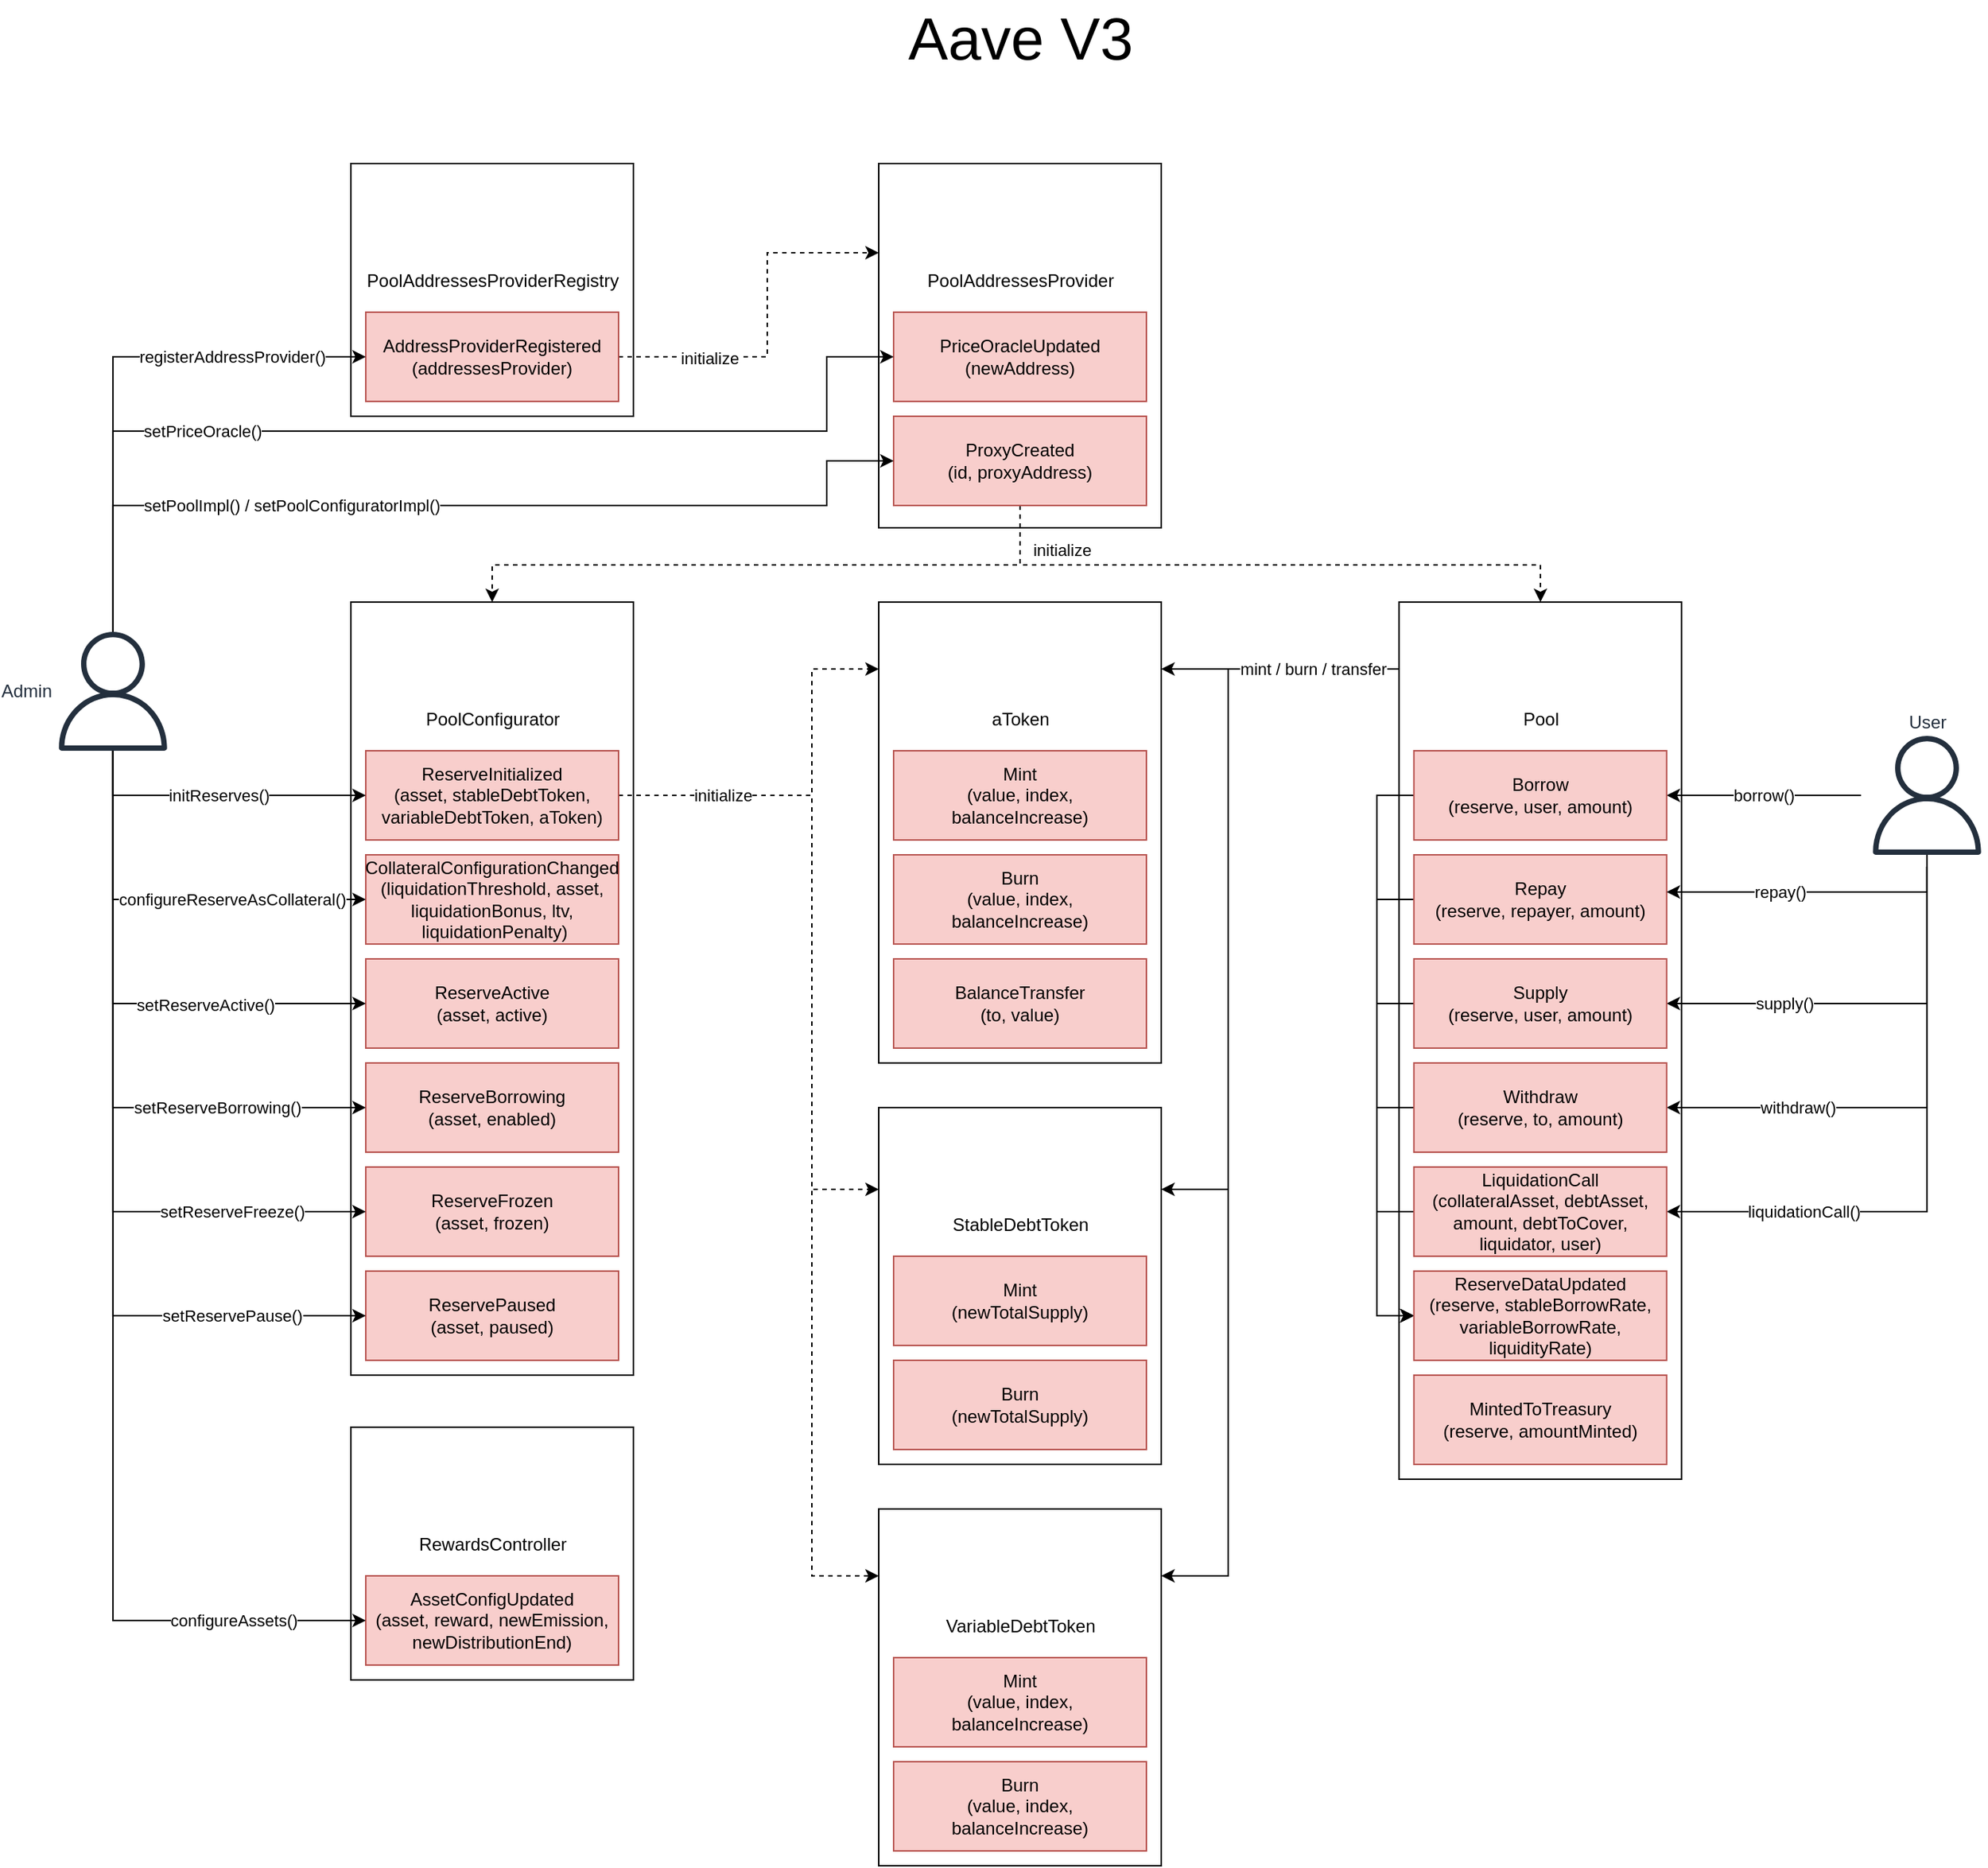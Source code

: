 <mxfile version="20.0.1" type="device"><diagram id="jwRBoVTQfs9EHxPEstVE" name="Page-1"><mxGraphModel dx="3355" dy="1451" grid="1" gridSize="10" guides="1" tooltips="1" connect="1" arrows="1" fold="1" page="1" pageScale="1" pageWidth="850" pageHeight="1100" math="0" shadow="0"><root><mxCell id="0"/><mxCell id="1" parent="0"/><mxCell id="wMXZWVVvUEQ5gDxMCwh8-51" style="edgeStyle=orthogonalEdgeStyle;rounded=0;orthogonalLoop=1;jettySize=auto;html=1;" edge="1" parent="1" source="-PCFerJ0oYIpC7_W0P6a-34" target="wMXZWVVvUEQ5gDxMCwh8-20"><mxGeometry relative="1" as="geometry"><Array as="points"><mxPoint x="740" y="570"/><mxPoint x="740" y="570"/></Array></mxGeometry></mxCell><mxCell id="wMXZWVVvUEQ5gDxMCwh8-52" style="edgeStyle=orthogonalEdgeStyle;rounded=0;orthogonalLoop=1;jettySize=auto;html=1;" edge="1" parent="1" source="-PCFerJ0oYIpC7_W0P6a-34" target="wMXZWVVvUEQ5gDxMCwh8-30"><mxGeometry relative="1" as="geometry"><Array as="points"><mxPoint x="660" y="570"/><mxPoint x="660" y="920"/></Array></mxGeometry></mxCell><mxCell id="wMXZWVVvUEQ5gDxMCwh8-53" style="edgeStyle=orthogonalEdgeStyle;rounded=0;orthogonalLoop=1;jettySize=auto;html=1;" edge="1" parent="1" source="-PCFerJ0oYIpC7_W0P6a-34" target="wMXZWVVvUEQ5gDxMCwh8-36"><mxGeometry relative="1" as="geometry"><Array as="points"><mxPoint x="660" y="570"/><mxPoint x="660" y="1180"/></Array></mxGeometry></mxCell><mxCell id="wMXZWVVvUEQ5gDxMCwh8-56" value="mint / burn / transfer" style="edgeLabel;html=1;align=center;verticalAlign=middle;resizable=0;points=[];" vertex="1" connectable="0" parent="wMXZWVVvUEQ5gDxMCwh8-53"><mxGeometry x="-0.776" relative="1" as="geometry"><mxPoint x="28" as="offset"/></mxGeometry></mxCell><mxCell id="-PCFerJ0oYIpC7_W0P6a-34" value="" style="rounded=0;whiteSpace=wrap;html=1;" parent="1" vertex="1"><mxGeometry x="774.88" y="525" width="190" height="590" as="geometry"/></mxCell><mxCell id="-PCFerJ0oYIpC7_W0P6a-4" value="Pool" style="shape=image;html=1;verticalAlign=top;verticalLabelPosition=bottom;labelBackgroundColor=#ffffff;imageAspect=0;aspect=fixed;image=https://cdn2.iconfinder.com/data/icons/essential-web-4/50/content-form-contract-article-paper-128.png" parent="1" vertex="1"><mxGeometry x="842.38" y="535" width="55" height="55" as="geometry"/></mxCell><mxCell id="wMXZWVVvUEQ5gDxMCwh8-45" style="edgeStyle=orthogonalEdgeStyle;rounded=0;orthogonalLoop=1;jettySize=auto;html=1;entryX=0;entryY=0.5;entryDx=0;entryDy=0;" edge="1" parent="1" source="-PCFerJ0oYIpC7_W0P6a-10" target="wMXZWVVvUEQ5gDxMCwh8-1"><mxGeometry relative="1" as="geometry"><Array as="points"><mxPoint x="760" y="725"/><mxPoint x="760" y="1005"/></Array></mxGeometry></mxCell><mxCell id="-PCFerJ0oYIpC7_W0P6a-10" value="Repay&lt;br&gt;(reserve, repayer, amount)" style="rounded=0;whiteSpace=wrap;html=1;fillColor=#f8cecc;strokeColor=#b85450;" parent="1" vertex="1"><mxGeometry x="784.88" y="695" width="170" height="60" as="geometry"/></mxCell><mxCell id="-PCFerJ0oYIpC7_W0P6a-5" value="repay()" style="edgeStyle=orthogonalEdgeStyle;rounded=0;orthogonalLoop=1;jettySize=auto;html=1;" parent="1" source="-PCFerJ0oYIpC7_W0P6a-1" edge="1" target="-PCFerJ0oYIpC7_W0P6a-10"><mxGeometry x="0.239" relative="1" as="geometry"><mxPoint x="456.214" y="555" as="sourcePoint"/><mxPoint x="955" y="730" as="targetPoint"/><Array as="points"><mxPoint x="1130" y="720"/></Array><mxPoint as="offset"/></mxGeometry></mxCell><mxCell id="d3XzSMMBE8spD8TDgXzp-18" value="borrow()" style="edgeStyle=orthogonalEdgeStyle;rounded=0;orthogonalLoop=1;jettySize=auto;html=1;endArrow=classic;endFill=1;sourcePerimeterSpacing=8;targetPerimeterSpacing=8;entryX=1;entryY=0.5;entryDx=0;entryDy=0;" parent="1" source="-PCFerJ0oYIpC7_W0P6a-1" target="d3XzSMMBE8spD8TDgXzp-8" edge="1"><mxGeometry relative="1" as="geometry"><Array as="points"/><mxPoint x="954.88" y="645" as="targetPoint"/></mxGeometry></mxCell><mxCell id="d3XzSMMBE8spD8TDgXzp-20" value="liquidationCall()" style="edgeStyle=orthogonalEdgeStyle;rounded=0;orthogonalLoop=1;jettySize=auto;html=1;endArrow=classic;endFill=1;sourcePerimeterSpacing=8;targetPerimeterSpacing=8;" parent="1" source="-PCFerJ0oYIpC7_W0P6a-1" edge="1"><mxGeometry x="0.545" relative="1" as="geometry"><Array as="points"><mxPoint x="1130" y="935"/></Array><mxPoint as="offset"/><mxPoint x="954.88" y="935" as="targetPoint"/></mxGeometry></mxCell><mxCell id="d3XzSMMBE8spD8TDgXzp-21" value="supply()" style="edgeStyle=orthogonalEdgeStyle;rounded=0;orthogonalLoop=1;jettySize=auto;html=1;entryX=1;entryY=0.5;entryDx=0;entryDy=0;endArrow=classic;endFill=1;sourcePerimeterSpacing=8;targetPerimeterSpacing=8;" parent="1" source="-PCFerJ0oYIpC7_W0P6a-1" target="d3XzSMMBE8spD8TDgXzp-17" edge="1"><mxGeometry x="0.409" relative="1" as="geometry"><Array as="points"><mxPoint x="1130" y="795"/></Array><mxPoint as="offset"/></mxGeometry></mxCell><mxCell id="d3XzSMMBE8spD8TDgXzp-25" value="withdraw()" style="edgeStyle=orthogonalEdgeStyle;rounded=0;orthogonalLoop=1;jettySize=auto;html=1;endArrow=classic;endFill=1;sourcePerimeterSpacing=8;targetPerimeterSpacing=8;entryX=1;entryY=0.5;entryDx=0;entryDy=0;" parent="1" source="-PCFerJ0oYIpC7_W0P6a-1" edge="1" target="d3XzSMMBE8spD8TDgXzp-22"><mxGeometry x="0.476" relative="1" as="geometry"><Array as="points"><mxPoint x="1130" y="865"/></Array><mxPoint as="offset"/><mxPoint x="954.88" y="855" as="targetPoint"/></mxGeometry></mxCell><mxCell id="-PCFerJ0oYIpC7_W0P6a-1" value="User" style="sketch=0;outlineConnect=0;fontColor=#232F3E;gradientColor=none;fillColor=#232F3D;strokeColor=none;dashed=0;verticalLabelPosition=top;verticalAlign=bottom;align=center;html=1;fontSize=12;fontStyle=0;aspect=fixed;pointerEvents=1;shape=mxgraph.aws4.user;labelPosition=center;" parent="1" vertex="1"><mxGeometry x="1090" y="615" width="80" height="80" as="geometry"/></mxCell><mxCell id="g1gGBrUm_oclU8o-G6PE-71" value="Aave V3" style="text;html=1;align=center;verticalAlign=middle;resizable=0;points=[];autosize=1;strokeColor=none;fillColor=none;fontSize=40;" parent="1" vertex="1"><mxGeometry x="435.0" y="120" width="170" height="50" as="geometry"/></mxCell><mxCell id="wMXZWVVvUEQ5gDxMCwh8-46" style="edgeStyle=orthogonalEdgeStyle;rounded=0;orthogonalLoop=1;jettySize=auto;html=1;" edge="1" parent="1" source="d3XzSMMBE8spD8TDgXzp-8" target="wMXZWVVvUEQ5gDxMCwh8-1"><mxGeometry relative="1" as="geometry"><Array as="points"><mxPoint x="760" y="655"/><mxPoint x="760" y="1005"/></Array></mxGeometry></mxCell><mxCell id="d3XzSMMBE8spD8TDgXzp-8" value="Borrow&lt;br&gt;(reserve, user, amount)" style="rounded=0;whiteSpace=wrap;html=1;fillColor=#f8cecc;strokeColor=#b85450;" parent="1" vertex="1"><mxGeometry x="784.88" y="625" width="170" height="60" as="geometry"/></mxCell><mxCell id="wMXZWVVvUEQ5gDxMCwh8-42" style="edgeStyle=orthogonalEdgeStyle;rounded=0;orthogonalLoop=1;jettySize=auto;html=1;" edge="1" parent="1" source="d3XzSMMBE8spD8TDgXzp-9" target="wMXZWVVvUEQ5gDxMCwh8-1"><mxGeometry relative="1" as="geometry"><Array as="points"><mxPoint x="760" y="935"/><mxPoint x="760" y="1005"/></Array></mxGeometry></mxCell><mxCell id="d3XzSMMBE8spD8TDgXzp-9" value="LiquidationCall&lt;br&gt;(collateralAsset, debtAsset,&lt;br&gt;amount, debtToCover,&lt;br&gt;liquidator, user)" style="rounded=0;whiteSpace=wrap;html=1;fillColor=#f8cecc;strokeColor=#b85450;" parent="1" vertex="1"><mxGeometry x="784.88" y="905" width="170" height="60" as="geometry"/></mxCell><mxCell id="wMXZWVVvUEQ5gDxMCwh8-44" style="edgeStyle=orthogonalEdgeStyle;rounded=0;orthogonalLoop=1;jettySize=auto;html=1;entryX=0;entryY=0.5;entryDx=0;entryDy=0;" edge="1" parent="1" source="d3XzSMMBE8spD8TDgXzp-17" target="wMXZWVVvUEQ5gDxMCwh8-1"><mxGeometry relative="1" as="geometry"><Array as="points"><mxPoint x="760" y="795"/><mxPoint x="760" y="1005"/></Array></mxGeometry></mxCell><mxCell id="d3XzSMMBE8spD8TDgXzp-17" value="Supply&lt;br&gt;(reserve, user, amount)" style="rounded=0;whiteSpace=wrap;html=1;fillColor=#f8cecc;strokeColor=#b85450;" parent="1" vertex="1"><mxGeometry x="784.88" y="765" width="170" height="60" as="geometry"/></mxCell><mxCell id="wMXZWVVvUEQ5gDxMCwh8-43" style="edgeStyle=orthogonalEdgeStyle;rounded=0;orthogonalLoop=1;jettySize=auto;html=1;entryX=0;entryY=0.5;entryDx=0;entryDy=0;" edge="1" parent="1" source="d3XzSMMBE8spD8TDgXzp-22" target="wMXZWVVvUEQ5gDxMCwh8-1"><mxGeometry relative="1" as="geometry"><Array as="points"><mxPoint x="760" y="865"/><mxPoint x="760" y="1005"/></Array></mxGeometry></mxCell><mxCell id="d3XzSMMBE8spD8TDgXzp-22" value="Withdraw&lt;br&gt;(reserve, to, amount)" style="rounded=0;whiteSpace=wrap;html=1;fillColor=#f8cecc;strokeColor=#b85450;" parent="1" vertex="1"><mxGeometry x="784.88" y="835" width="170" height="60" as="geometry"/></mxCell><mxCell id="wMXZWVVvUEQ5gDxMCwh8-1" value="ReserveDataUpdated&lt;br&gt;(reserve, stableBorrowRate,&lt;br&gt;variableBorrowRate, liquidityRate)" style="rounded=0;whiteSpace=wrap;html=1;fillColor=#f8cecc;strokeColor=#b85450;" vertex="1" parent="1"><mxGeometry x="784.88" y="975" width="170" height="60" as="geometry"/></mxCell><mxCell id="wMXZWVVvUEQ5gDxMCwh8-2" value="MintedToTreasury&lt;br&gt;(reserve, amountMinted)" style="rounded=0;whiteSpace=wrap;html=1;fillColor=#f8cecc;strokeColor=#b85450;" vertex="1" parent="1"><mxGeometry x="784.88" y="1045" width="170" height="60" as="geometry"/></mxCell><mxCell id="wMXZWVVvUEQ5gDxMCwh8-3" value="" style="rounded=0;whiteSpace=wrap;html=1;" vertex="1" parent="1"><mxGeometry x="70" y="525" width="190" height="520" as="geometry"/></mxCell><mxCell id="wMXZWVVvUEQ5gDxMCwh8-4" value="PoolConfigurator" style="shape=image;html=1;verticalAlign=top;verticalLabelPosition=bottom;labelBackgroundColor=#ffffff;imageAspect=0;aspect=fixed;image=https://cdn2.iconfinder.com/data/icons/essential-web-4/50/content-form-contract-article-paper-128.png" vertex="1" parent="1"><mxGeometry x="137.5" y="535" width="55" height="55" as="geometry"/></mxCell><mxCell id="wMXZWVVvUEQ5gDxMCwh8-5" value="CollateralConfigurationChanged&lt;br&gt;(liquidationThreshold, asset, liquidationBonus, ltv,&lt;br&gt;&amp;nbsp;liquidationPenalty)" style="rounded=0;whiteSpace=wrap;html=1;fillColor=#f8cecc;strokeColor=#b85450;" vertex="1" parent="1"><mxGeometry x="80" y="695" width="170" height="60" as="geometry"/></mxCell><mxCell id="wMXZWVVvUEQ5gDxMCwh8-57" style="edgeStyle=orthogonalEdgeStyle;rounded=0;orthogonalLoop=1;jettySize=auto;html=1;dashed=1;" edge="1" parent="1" source="wMXZWVVvUEQ5gDxMCwh8-6" target="wMXZWVVvUEQ5gDxMCwh8-20"><mxGeometry relative="1" as="geometry"><Array as="points"><mxPoint x="380" y="655"/><mxPoint x="380" y="570"/></Array></mxGeometry></mxCell><mxCell id="wMXZWVVvUEQ5gDxMCwh8-58" style="edgeStyle=orthogonalEdgeStyle;rounded=0;orthogonalLoop=1;jettySize=auto;html=1;dashed=1;" edge="1" parent="1" source="wMXZWVVvUEQ5gDxMCwh8-6" target="wMXZWVVvUEQ5gDxMCwh8-30"><mxGeometry relative="1" as="geometry"><Array as="points"><mxPoint x="380" y="655"/><mxPoint x="380" y="920"/></Array></mxGeometry></mxCell><mxCell id="wMXZWVVvUEQ5gDxMCwh8-59" style="edgeStyle=orthogonalEdgeStyle;rounded=0;orthogonalLoop=1;jettySize=auto;html=1;dashed=1;" edge="1" parent="1" source="wMXZWVVvUEQ5gDxMCwh8-6" target="wMXZWVVvUEQ5gDxMCwh8-36"><mxGeometry relative="1" as="geometry"><Array as="points"><mxPoint x="380" y="655"/><mxPoint x="380" y="1180"/></Array></mxGeometry></mxCell><mxCell id="wMXZWVVvUEQ5gDxMCwh8-60" value="initialize" style="edgeLabel;html=1;align=center;verticalAlign=middle;resizable=0;points=[];" vertex="1" connectable="0" parent="wMXZWVVvUEQ5gDxMCwh8-59"><mxGeometry x="-0.915" y="2" relative="1" as="geometry"><mxPoint x="40" y="2" as="offset"/></mxGeometry></mxCell><mxCell id="wMXZWVVvUEQ5gDxMCwh8-6" value="ReserveInitialized&lt;br&gt;(asset, stableDebtToken, variableDebtToken, aToken)" style="rounded=0;whiteSpace=wrap;html=1;fillColor=#f8cecc;strokeColor=#b85450;" vertex="1" parent="1"><mxGeometry x="80" y="625" width="170" height="60" as="geometry"/></mxCell><mxCell id="wMXZWVVvUEQ5gDxMCwh8-7" value="ReserveFrozen&lt;br&gt;(asset, frozen)" style="rounded=0;whiteSpace=wrap;html=1;fillColor=#f8cecc;strokeColor=#b85450;" vertex="1" parent="1"><mxGeometry x="80" y="905" width="170" height="60" as="geometry"/></mxCell><mxCell id="wMXZWVVvUEQ5gDxMCwh8-8" value="ReserveActive&lt;br&gt;(asset, active)" style="rounded=0;whiteSpace=wrap;html=1;fillColor=#f8cecc;strokeColor=#b85450;" vertex="1" parent="1"><mxGeometry x="80" y="765" width="170" height="60" as="geometry"/></mxCell><mxCell id="wMXZWVVvUEQ5gDxMCwh8-9" value="ReserveBorrowing&lt;br&gt;(asset, enabled)" style="rounded=0;whiteSpace=wrap;html=1;fillColor=#f8cecc;strokeColor=#b85450;" vertex="1" parent="1"><mxGeometry x="80" y="835" width="170" height="60" as="geometry"/></mxCell><mxCell id="wMXZWVVvUEQ5gDxMCwh8-10" value="ReservePaused&lt;br&gt;(asset, paused)" style="rounded=0;whiteSpace=wrap;html=1;fillColor=#f8cecc;strokeColor=#b85450;" vertex="1" parent="1"><mxGeometry x="80" y="975" width="170" height="60" as="geometry"/></mxCell><mxCell id="wMXZWVVvUEQ5gDxMCwh8-12" value="" style="rounded=0;whiteSpace=wrap;html=1;" vertex="1" parent="1"><mxGeometry x="70" y="1080" width="190" height="170" as="geometry"/></mxCell><mxCell id="wMXZWVVvUEQ5gDxMCwh8-13" value="RewardsController" style="shape=image;html=1;verticalAlign=top;verticalLabelPosition=bottom;labelBackgroundColor=#ffffff;imageAspect=0;aspect=fixed;image=https://cdn2.iconfinder.com/data/icons/essential-web-4/50/content-form-contract-article-paper-128.png" vertex="1" parent="1"><mxGeometry x="137.5" y="1090" width="55" height="55" as="geometry"/></mxCell><mxCell id="wMXZWVVvUEQ5gDxMCwh8-15" value="AssetConfigUpdated&lt;br&gt;(asset, reward, newEmission, newDistributionEnd)" style="rounded=0;whiteSpace=wrap;html=1;fillColor=#f8cecc;strokeColor=#b85450;" vertex="1" parent="1"><mxGeometry x="80" y="1180" width="170" height="60" as="geometry"/></mxCell><mxCell id="wMXZWVVvUEQ5gDxMCwh8-20" value="" style="rounded=0;whiteSpace=wrap;html=1;" vertex="1" parent="1"><mxGeometry x="425" y="525" width="190" height="310" as="geometry"/></mxCell><mxCell id="wMXZWVVvUEQ5gDxMCwh8-21" value="aToken" style="shape=image;html=1;verticalAlign=top;verticalLabelPosition=bottom;labelBackgroundColor=#ffffff;imageAspect=0;aspect=fixed;image=https://cdn2.iconfinder.com/data/icons/essential-web-4/50/content-form-contract-article-paper-128.png" vertex="1" parent="1"><mxGeometry x="492.5" y="535" width="55" height="55" as="geometry"/></mxCell><mxCell id="wMXZWVVvUEQ5gDxMCwh8-22" value="Burn&lt;br&gt;(value, index,&lt;br&gt;balanceIncrease)" style="rounded=0;whiteSpace=wrap;html=1;fillColor=#f8cecc;strokeColor=#b85450;" vertex="1" parent="1"><mxGeometry x="435" y="695" width="170" height="60" as="geometry"/></mxCell><mxCell id="wMXZWVVvUEQ5gDxMCwh8-23" value="Mint&lt;br&gt;(value, index,&lt;br&gt;balanceIncrease)" style="rounded=0;whiteSpace=wrap;html=1;fillColor=#f8cecc;strokeColor=#b85450;" vertex="1" parent="1"><mxGeometry x="435" y="625" width="170" height="60" as="geometry"/></mxCell><mxCell id="wMXZWVVvUEQ5gDxMCwh8-25" value="BalanceTransfer&lt;br&gt;(to, value)" style="rounded=0;whiteSpace=wrap;html=1;fillColor=#f8cecc;strokeColor=#b85450;" vertex="1" parent="1"><mxGeometry x="435" y="765" width="170" height="60" as="geometry"/></mxCell><mxCell id="wMXZWVVvUEQ5gDxMCwh8-30" value="" style="rounded=0;whiteSpace=wrap;html=1;" vertex="1" parent="1"><mxGeometry x="425" y="865" width="190" height="240" as="geometry"/></mxCell><mxCell id="wMXZWVVvUEQ5gDxMCwh8-31" value="StableDebtToken" style="shape=image;html=1;verticalAlign=top;verticalLabelPosition=bottom;labelBackgroundColor=#ffffff;imageAspect=0;aspect=fixed;image=https://cdn2.iconfinder.com/data/icons/essential-web-4/50/content-form-contract-article-paper-128.png" vertex="1" parent="1"><mxGeometry x="492.5" y="875" width="55" height="55" as="geometry"/></mxCell><mxCell id="wMXZWVVvUEQ5gDxMCwh8-32" value="Burn&lt;br&gt;(newTotalSupply)" style="rounded=0;whiteSpace=wrap;html=1;fillColor=#f8cecc;strokeColor=#b85450;" vertex="1" parent="1"><mxGeometry x="435" y="1035" width="170" height="60" as="geometry"/></mxCell><mxCell id="wMXZWVVvUEQ5gDxMCwh8-33" value="Mint&lt;br&gt;(newTotalSupply)" style="rounded=0;whiteSpace=wrap;html=1;fillColor=#f8cecc;strokeColor=#b85450;" vertex="1" parent="1"><mxGeometry x="435" y="965" width="170" height="60" as="geometry"/></mxCell><mxCell id="wMXZWVVvUEQ5gDxMCwh8-36" value="" style="rounded=0;whiteSpace=wrap;html=1;" vertex="1" parent="1"><mxGeometry x="425.0" y="1135" width="190" height="240" as="geometry"/></mxCell><mxCell id="wMXZWVVvUEQ5gDxMCwh8-37" value="VariableDebtToken" style="shape=image;html=1;verticalAlign=top;verticalLabelPosition=bottom;labelBackgroundColor=#ffffff;imageAspect=0;aspect=fixed;image=https://cdn2.iconfinder.com/data/icons/essential-web-4/50/content-form-contract-article-paper-128.png" vertex="1" parent="1"><mxGeometry x="492.5" y="1145" width="55" height="55" as="geometry"/></mxCell><mxCell id="wMXZWVVvUEQ5gDxMCwh8-38" value="Burn&lt;br&gt;(value, index,&lt;br&gt;balanceIncrease)" style="rounded=0;whiteSpace=wrap;html=1;fillColor=#f8cecc;strokeColor=#b85450;" vertex="1" parent="1"><mxGeometry x="435.0" y="1305" width="170" height="60" as="geometry"/></mxCell><mxCell id="wMXZWVVvUEQ5gDxMCwh8-39" value="Mint&lt;br&gt;(value, index,&lt;br&gt;balanceIncrease)" style="rounded=0;whiteSpace=wrap;html=1;fillColor=#f8cecc;strokeColor=#b85450;" vertex="1" parent="1"><mxGeometry x="435.0" y="1235" width="170" height="60" as="geometry"/></mxCell><mxCell id="wMXZWVVvUEQ5gDxMCwh8-61" value="" style="rounded=0;whiteSpace=wrap;html=1;" vertex="1" parent="1"><mxGeometry x="425" y="230" width="190" height="245" as="geometry"/></mxCell><mxCell id="wMXZWVVvUEQ5gDxMCwh8-62" value="PoolAddressesProvider" style="shape=image;html=1;verticalAlign=top;verticalLabelPosition=bottom;labelBackgroundColor=#ffffff;imageAspect=0;aspect=fixed;image=https://cdn2.iconfinder.com/data/icons/essential-web-4/50/content-form-contract-article-paper-128.png" vertex="1" parent="1"><mxGeometry x="492.5" y="240" width="55" height="55" as="geometry"/></mxCell><mxCell id="wMXZWVVvUEQ5gDxMCwh8-63" value="PriceOracleUpdated&lt;br&gt;(newAddress)" style="rounded=0;whiteSpace=wrap;html=1;fillColor=#f8cecc;strokeColor=#b85450;" vertex="1" parent="1"><mxGeometry x="435" y="330" width="170" height="60" as="geometry"/></mxCell><mxCell id="wMXZWVVvUEQ5gDxMCwh8-66" style="edgeStyle=orthogonalEdgeStyle;rounded=0;orthogonalLoop=1;jettySize=auto;html=1;dashed=1;" edge="1" parent="1" source="wMXZWVVvUEQ5gDxMCwh8-64" target="wMXZWVVvUEQ5gDxMCwh8-3"><mxGeometry relative="1" as="geometry"><Array as="points"><mxPoint x="520" y="500"/><mxPoint x="165" y="500"/></Array></mxGeometry></mxCell><mxCell id="wMXZWVVvUEQ5gDxMCwh8-69" value="initialize" style="edgeLabel;html=1;align=center;verticalAlign=middle;resizable=0;points=[];" vertex="1" connectable="0" parent="wMXZWVVvUEQ5gDxMCwh8-66"><mxGeometry x="-0.761" relative="1" as="geometry"><mxPoint x="38" y="-10" as="offset"/></mxGeometry></mxCell><mxCell id="wMXZWVVvUEQ5gDxMCwh8-67" style="edgeStyle=orthogonalEdgeStyle;rounded=0;orthogonalLoop=1;jettySize=auto;html=1;dashed=1;" edge="1" parent="1" source="wMXZWVVvUEQ5gDxMCwh8-64" target="-PCFerJ0oYIpC7_W0P6a-34"><mxGeometry relative="1" as="geometry"><Array as="points"><mxPoint x="520" y="500"/><mxPoint x="870" y="500"/></Array></mxGeometry></mxCell><mxCell id="wMXZWVVvUEQ5gDxMCwh8-64" value="ProxyCreated&lt;br&gt;(id, proxyAddress)" style="rounded=0;whiteSpace=wrap;html=1;fillColor=#f8cecc;strokeColor=#b85450;" vertex="1" parent="1"><mxGeometry x="435" y="400" width="170" height="60" as="geometry"/></mxCell><mxCell id="wMXZWVVvUEQ5gDxMCwh8-70" value="" style="rounded=0;whiteSpace=wrap;html=1;" vertex="1" parent="1"><mxGeometry x="70" y="230" width="190" height="170" as="geometry"/></mxCell><mxCell id="wMXZWVVvUEQ5gDxMCwh8-71" value="PoolAddressesProviderRegistry" style="shape=image;html=1;verticalAlign=top;verticalLabelPosition=bottom;labelBackgroundColor=#ffffff;imageAspect=0;aspect=fixed;image=https://cdn2.iconfinder.com/data/icons/essential-web-4/50/content-form-contract-article-paper-128.png" vertex="1" parent="1"><mxGeometry x="137.5" y="240" width="55" height="55" as="geometry"/></mxCell><mxCell id="wMXZWVVvUEQ5gDxMCwh8-74" style="edgeStyle=orthogonalEdgeStyle;rounded=0;orthogonalLoop=1;jettySize=auto;html=1;dashed=1;" edge="1" parent="1" source="wMXZWVVvUEQ5gDxMCwh8-72" target="wMXZWVVvUEQ5gDxMCwh8-61"><mxGeometry relative="1" as="geometry"><Array as="points"><mxPoint x="350" y="360"/><mxPoint x="350" y="290"/></Array></mxGeometry></mxCell><mxCell id="wMXZWVVvUEQ5gDxMCwh8-75" value="initialize" style="edgeLabel;html=1;align=center;verticalAlign=middle;resizable=0;points=[];" vertex="1" connectable="0" parent="wMXZWVVvUEQ5gDxMCwh8-74"><mxGeometry x="-0.187" y="-1" relative="1" as="geometry"><mxPoint x="-39" as="offset"/></mxGeometry></mxCell><mxCell id="wMXZWVVvUEQ5gDxMCwh8-72" value="AddressProviderRegistered&lt;br&gt;(addressesProvider)" style="rounded=0;whiteSpace=wrap;html=1;fillColor=#f8cecc;strokeColor=#b85450;" vertex="1" parent="1"><mxGeometry x="80" y="330" width="170" height="60" as="geometry"/></mxCell><mxCell id="wMXZWVVvUEQ5gDxMCwh8-77" value="setPoolImpl() / setPoolConfiguratorImpl()" style="edgeStyle=orthogonalEdgeStyle;rounded=0;orthogonalLoop=1;jettySize=auto;html=1;entryX=0;entryY=0.5;entryDx=0;entryDy=0;" edge="1" parent="1" source="wMXZWVVvUEQ5gDxMCwh8-76" target="wMXZWVVvUEQ5gDxMCwh8-64"><mxGeometry x="-0.359" relative="1" as="geometry"><Array as="points"><mxPoint x="-90" y="460"/><mxPoint x="390" y="460"/><mxPoint x="390" y="430"/></Array><mxPoint as="offset"/></mxGeometry></mxCell><mxCell id="wMXZWVVvUEQ5gDxMCwh8-78" value="setPriceOracle()" style="edgeStyle=orthogonalEdgeStyle;rounded=0;orthogonalLoop=1;jettySize=auto;html=1;" edge="1" parent="1" source="wMXZWVVvUEQ5gDxMCwh8-76" target="wMXZWVVvUEQ5gDxMCwh8-63"><mxGeometry x="-0.451" relative="1" as="geometry"><Array as="points"><mxPoint x="-90" y="410"/><mxPoint x="390" y="410"/><mxPoint x="390" y="360"/></Array><mxPoint as="offset"/></mxGeometry></mxCell><mxCell id="wMXZWVVvUEQ5gDxMCwh8-80" value="registerAddressProvider()" style="edgeStyle=orthogonalEdgeStyle;rounded=0;orthogonalLoop=1;jettySize=auto;html=1;" edge="1" parent="1" source="wMXZWVVvUEQ5gDxMCwh8-76" target="wMXZWVVvUEQ5gDxMCwh8-72"><mxGeometry x="0.493" relative="1" as="geometry"><Array as="points"><mxPoint x="-90" y="360"/></Array><mxPoint as="offset"/></mxGeometry></mxCell><mxCell id="wMXZWVVvUEQ5gDxMCwh8-81" style="edgeStyle=orthogonalEdgeStyle;rounded=0;orthogonalLoop=1;jettySize=auto;html=1;entryX=0;entryY=0.5;entryDx=0;entryDy=0;" edge="1" parent="1" source="wMXZWVVvUEQ5gDxMCwh8-76" target="wMXZWVVvUEQ5gDxMCwh8-5"><mxGeometry relative="1" as="geometry"><Array as="points"><mxPoint x="-90" y="725"/></Array></mxGeometry></mxCell><mxCell id="wMXZWVVvUEQ5gDxMCwh8-83" value="configureReserveAsCollateral()" style="edgeLabel;html=1;align=center;verticalAlign=middle;resizable=0;points=[];" vertex="1" connectable="0" parent="wMXZWVVvUEQ5gDxMCwh8-81"><mxGeometry x="0.393" y="2" relative="1" as="geometry"><mxPoint x="-8" y="2" as="offset"/></mxGeometry></mxCell><mxCell id="wMXZWVVvUEQ5gDxMCwh8-84" style="edgeStyle=orthogonalEdgeStyle;rounded=0;orthogonalLoop=1;jettySize=auto;html=1;entryX=0;entryY=0.5;entryDx=0;entryDy=0;" edge="1" parent="1" source="wMXZWVVvUEQ5gDxMCwh8-76" target="wMXZWVVvUEQ5gDxMCwh8-8"><mxGeometry relative="1" as="geometry"><Array as="points"><mxPoint x="-90" y="795"/></Array></mxGeometry></mxCell><mxCell id="wMXZWVVvUEQ5gDxMCwh8-85" value="setReserveActive()" style="edgeLabel;html=1;align=center;verticalAlign=middle;resizable=0;points=[];" vertex="1" connectable="0" parent="wMXZWVVvUEQ5gDxMCwh8-84"><mxGeometry x="0.365" y="-1" relative="1" as="geometry"><mxPoint as="offset"/></mxGeometry></mxCell><mxCell id="wMXZWVVvUEQ5gDxMCwh8-86" value="setReserveBorrowing()" style="edgeStyle=orthogonalEdgeStyle;rounded=0;orthogonalLoop=1;jettySize=auto;html=1;entryX=0;entryY=0.5;entryDx=0;entryDy=0;" edge="1" parent="1" source="wMXZWVVvUEQ5gDxMCwh8-76" target="wMXZWVVvUEQ5gDxMCwh8-9"><mxGeometry x="0.512" relative="1" as="geometry"><Array as="points"><mxPoint x="-90" y="865"/></Array><mxPoint as="offset"/></mxGeometry></mxCell><mxCell id="wMXZWVVvUEQ5gDxMCwh8-88" style="edgeStyle=orthogonalEdgeStyle;rounded=0;orthogonalLoop=1;jettySize=auto;html=1;entryX=0;entryY=0.5;entryDx=0;entryDy=0;" edge="1" parent="1" source="wMXZWVVvUEQ5gDxMCwh8-76" target="wMXZWVVvUEQ5gDxMCwh8-7"><mxGeometry relative="1" as="geometry"><Array as="points"><mxPoint x="-90" y="935"/></Array></mxGeometry></mxCell><mxCell id="wMXZWVVvUEQ5gDxMCwh8-89" value="setReserveFreeze()" style="edgeLabel;html=1;align=center;verticalAlign=middle;resizable=0;points=[];" vertex="1" connectable="0" parent="wMXZWVVvUEQ5gDxMCwh8-88"><mxGeometry x="0.487" y="-2" relative="1" as="geometry"><mxPoint x="33" y="-2" as="offset"/></mxGeometry></mxCell><mxCell id="wMXZWVVvUEQ5gDxMCwh8-90" style="edgeStyle=orthogonalEdgeStyle;rounded=0;orthogonalLoop=1;jettySize=auto;html=1;entryX=0;entryY=0.5;entryDx=0;entryDy=0;" edge="1" parent="1" source="wMXZWVVvUEQ5gDxMCwh8-76" target="wMXZWVVvUEQ5gDxMCwh8-10"><mxGeometry relative="1" as="geometry"><Array as="points"><mxPoint x="-90" y="1005"/></Array></mxGeometry></mxCell><mxCell id="wMXZWVVvUEQ5gDxMCwh8-91" value="setReservePause()" style="edgeLabel;html=1;align=center;verticalAlign=middle;resizable=0;points=[];" vertex="1" connectable="0" parent="wMXZWVVvUEQ5gDxMCwh8-90"><mxGeometry x="0.581" relative="1" as="geometry"><mxPoint x="25" as="offset"/></mxGeometry></mxCell><mxCell id="wMXZWVVvUEQ5gDxMCwh8-92" style="edgeStyle=orthogonalEdgeStyle;rounded=0;orthogonalLoop=1;jettySize=auto;html=1;" edge="1" parent="1" source="wMXZWVVvUEQ5gDxMCwh8-76" target="wMXZWVVvUEQ5gDxMCwh8-6"><mxGeometry relative="1" as="geometry"><Array as="points"><mxPoint x="-90" y="655"/></Array></mxGeometry></mxCell><mxCell id="wMXZWVVvUEQ5gDxMCwh8-93" value="initReserves()" style="edgeLabel;html=1;align=center;verticalAlign=middle;resizable=0;points=[];" vertex="1" connectable="0" parent="wMXZWVVvUEQ5gDxMCwh8-92"><mxGeometry x="-0.027" y="-2" relative="1" as="geometry"><mxPoint x="3" y="-2" as="offset"/></mxGeometry></mxCell><mxCell id="wMXZWVVvUEQ5gDxMCwh8-94" style="edgeStyle=orthogonalEdgeStyle;rounded=0;orthogonalLoop=1;jettySize=auto;html=1;" edge="1" parent="1" source="wMXZWVVvUEQ5gDxMCwh8-76" target="wMXZWVVvUEQ5gDxMCwh8-15"><mxGeometry relative="1" as="geometry"><Array as="points"><mxPoint x="-90" y="1210"/></Array></mxGeometry></mxCell><mxCell id="wMXZWVVvUEQ5gDxMCwh8-95" value="configureAssets()" style="edgeLabel;html=1;align=center;verticalAlign=middle;resizable=0;points=[];" vertex="1" connectable="0" parent="wMXZWVVvUEQ5gDxMCwh8-94"><mxGeometry x="0.688" y="-1" relative="1" as="geometry"><mxPoint x="28" y="-1" as="offset"/></mxGeometry></mxCell><mxCell id="wMXZWVVvUEQ5gDxMCwh8-76" value="Admin" style="sketch=0;outlineConnect=0;fontColor=#232F3E;gradientColor=none;fillColor=#232F3D;strokeColor=none;dashed=0;verticalLabelPosition=middle;verticalAlign=middle;align=right;html=1;fontSize=12;fontStyle=0;aspect=fixed;pointerEvents=1;shape=mxgraph.aws4.user;labelPosition=left;" vertex="1" parent="1"><mxGeometry x="-130" y="545" width="80" height="80" as="geometry"/></mxCell></root></mxGraphModel></diagram></mxfile>